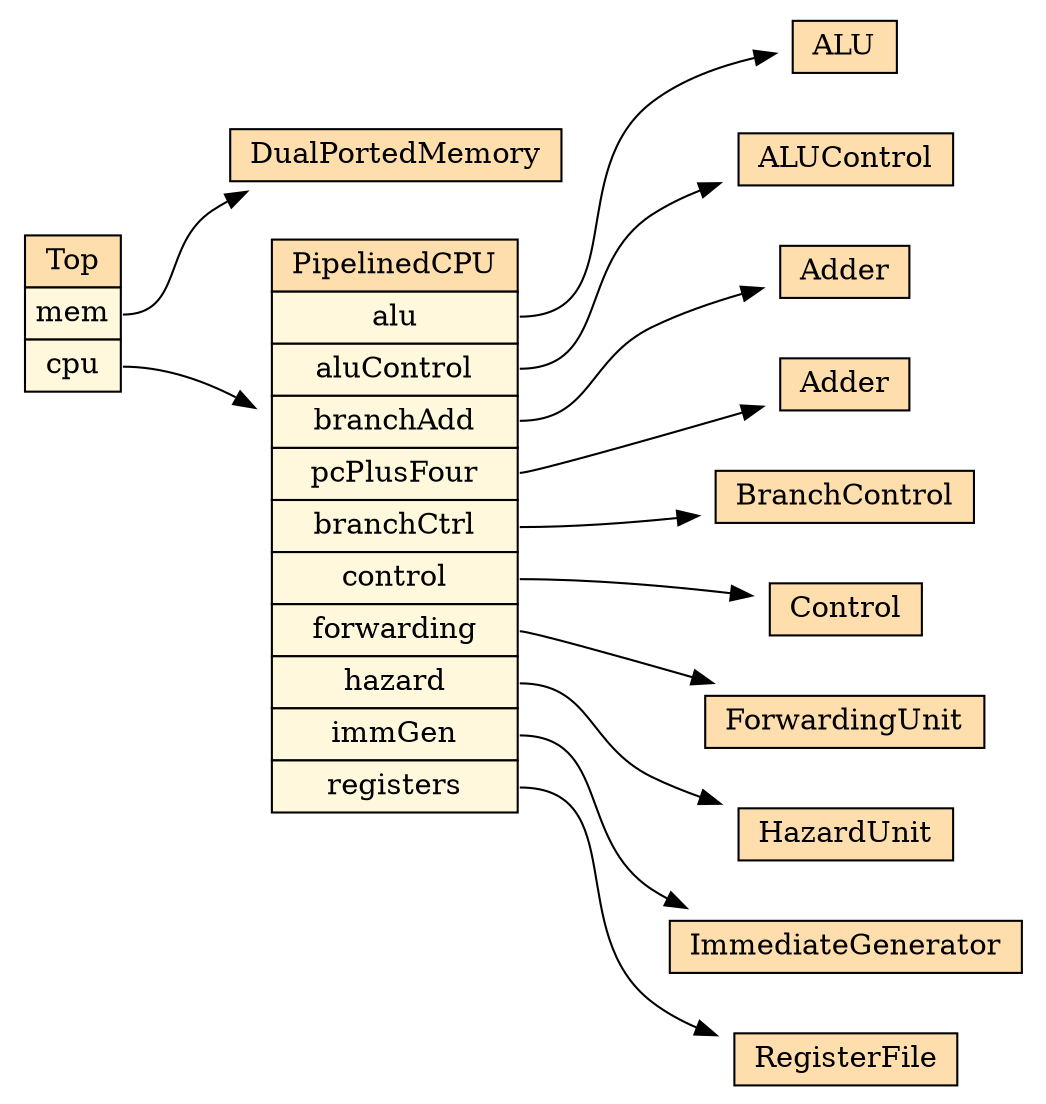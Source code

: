 digraph Top_hierarchy { rankdir="TB" 
 node [shape="rectangle"]; 
rankdir="LR" 
stylesheet = "styles.css"
module_1 [shape= "plaintext" href="Top.dot.svg" label=<

<TABLE BORDER="0" CELLBORDER="1" CELLSPACING="0" CELLPADDING="4" >
      
  <TR >
    <TD BGCOLOR="#FFDEAD" > Top </TD>
  </TR>
        
  <TR>
    <TD PORT="module_2" BGCOLOR="#FFF8DC" >mem</TD>
  </TR>
        
  <TR>
    <TD PORT="module_3" BGCOLOR="#FFF8DC" >cpu</TD>
  </TR>
        
</TABLE>>];

      module_2 [shape= "plaintext" href="DualPortedMemory.dot.svg" label=<

<TABLE BORDER="0" CELLBORDER="1" CELLSPACING="0" CELLPADDING="4" >
      
  <TR >
    <TD BGCOLOR="#FFDEAD" > DualPortedMemory </TD>
  </TR>
        
</TABLE>>];

      module_3 [shape= "plaintext" href="PipelinedCPU.dot.svg" label=<

<TABLE BORDER="0" CELLBORDER="1" CELLSPACING="0" CELLPADDING="4" >
      
  <TR >
    <TD BGCOLOR="#FFDEAD" > PipelinedCPU </TD>
  </TR>
        
  <TR>
    <TD PORT="module_6" BGCOLOR="#FFF8DC" >alu</TD>
  </TR>
        
  <TR>
    <TD PORT="module_13" BGCOLOR="#FFF8DC" >aluControl</TD>
  </TR>
        
  <TR>
    <TD PORT="module_12" BGCOLOR="#FFF8DC" >branchAdd</TD>
  </TR>
        
  <TR>
    <TD PORT="module_4" BGCOLOR="#FFF8DC" >pcPlusFour</TD>
  </TR>
        
  <TR>
    <TD PORT="module_5" BGCOLOR="#FFF8DC" >branchCtrl</TD>
  </TR>
        
  <TR>
    <TD PORT="module_9" BGCOLOR="#FFF8DC" >control</TD>
  </TR>
        
  <TR>
    <TD PORT="module_7" BGCOLOR="#FFF8DC" >forwarding</TD>
  </TR>
        
  <TR>
    <TD PORT="module_10" BGCOLOR="#FFF8DC" >hazard</TD>
  </TR>
        
  <TR>
    <TD PORT="module_8" BGCOLOR="#FFF8DC" >immGen</TD>
  </TR>
        
  <TR>
    <TD PORT="module_11" BGCOLOR="#FFF8DC" >registers</TD>
  </TR>
        
</TABLE>>];

      module_4 [shape= "plaintext" href="Adder.dot.svg" label=<

<TABLE BORDER="0" CELLBORDER="1" CELLSPACING="0" CELLPADDING="4" >
      
  <TR >
    <TD BGCOLOR="#FFDEAD" > Adder </TD>
  </TR>
        
</TABLE>>];

      module_5 [shape= "plaintext" href="BranchControl.dot.svg" label=<

<TABLE BORDER="0" CELLBORDER="1" CELLSPACING="0" CELLPADDING="4" >
      
  <TR >
    <TD BGCOLOR="#FFDEAD" > BranchControl </TD>
  </TR>
        
</TABLE>>];

      module_6 [shape= "plaintext" href="ALU.dot.svg" label=<

<TABLE BORDER="0" CELLBORDER="1" CELLSPACING="0" CELLPADDING="4" >
      
  <TR >
    <TD BGCOLOR="#FFDEAD" > ALU </TD>
  </TR>
        
</TABLE>>];

      module_7 [shape= "plaintext" href="ForwardingUnit.dot.svg" label=<

<TABLE BORDER="0" CELLBORDER="1" CELLSPACING="0" CELLPADDING="4" >
      
  <TR >
    <TD BGCOLOR="#FFDEAD" > ForwardingUnit </TD>
  </TR>
        
</TABLE>>];

      module_8 [shape= "plaintext" href="ImmediateGenerator.dot.svg" label=<

<TABLE BORDER="0" CELLBORDER="1" CELLSPACING="0" CELLPADDING="4" >
      
  <TR >
    <TD BGCOLOR="#FFDEAD" > ImmediateGenerator </TD>
  </TR>
        
</TABLE>>];

      module_9 [shape= "plaintext" href="Control.dot.svg" label=<

<TABLE BORDER="0" CELLBORDER="1" CELLSPACING="0" CELLPADDING="4" >
      
  <TR >
    <TD BGCOLOR="#FFDEAD" > Control </TD>
  </TR>
        
</TABLE>>];

      module_10 [shape= "plaintext" href="HazardUnit.dot.svg" label=<

<TABLE BORDER="0" CELLBORDER="1" CELLSPACING="0" CELLPADDING="4" >
      
  <TR >
    <TD BGCOLOR="#FFDEAD" > HazardUnit </TD>
  </TR>
        
</TABLE>>];

      module_11 [shape= "plaintext" href="RegisterFile.dot.svg" label=<

<TABLE BORDER="0" CELLBORDER="1" CELLSPACING="0" CELLPADDING="4" >
      
  <TR >
    <TD BGCOLOR="#FFDEAD" > RegisterFile </TD>
  </TR>
        
</TABLE>>];

      module_12 [shape= "plaintext" href="Adder.dot.svg" label=<

<TABLE BORDER="0" CELLBORDER="1" CELLSPACING="0" CELLPADDING="4" >
      
  <TR >
    <TD BGCOLOR="#FFDEAD" > Adder </TD>
  </TR>
        
</TABLE>>];

      module_13 [shape= "plaintext" href="ALUControl.dot.svg" label=<

<TABLE BORDER="0" CELLBORDER="1" CELLSPACING="0" CELLPADDING="4" >
      
  <TR >
    <TD BGCOLOR="#FFDEAD" > ALUControl </TD>
  </TR>
        
</TABLE>>];

      module_1:module_2 -> module_2
module_3:module_4 -> module_4
module_3:module_5 -> module_5
module_3:module_6 -> module_6
module_3:module_7 -> module_7
module_3:module_8 -> module_8
module_3:module_9 -> module_9
module_3:module_10 -> module_10
module_3:module_11 -> module_11
module_3:module_12 -> module_12
module_3:module_13 -> module_13
module_1:module_3 -> module_3
}
